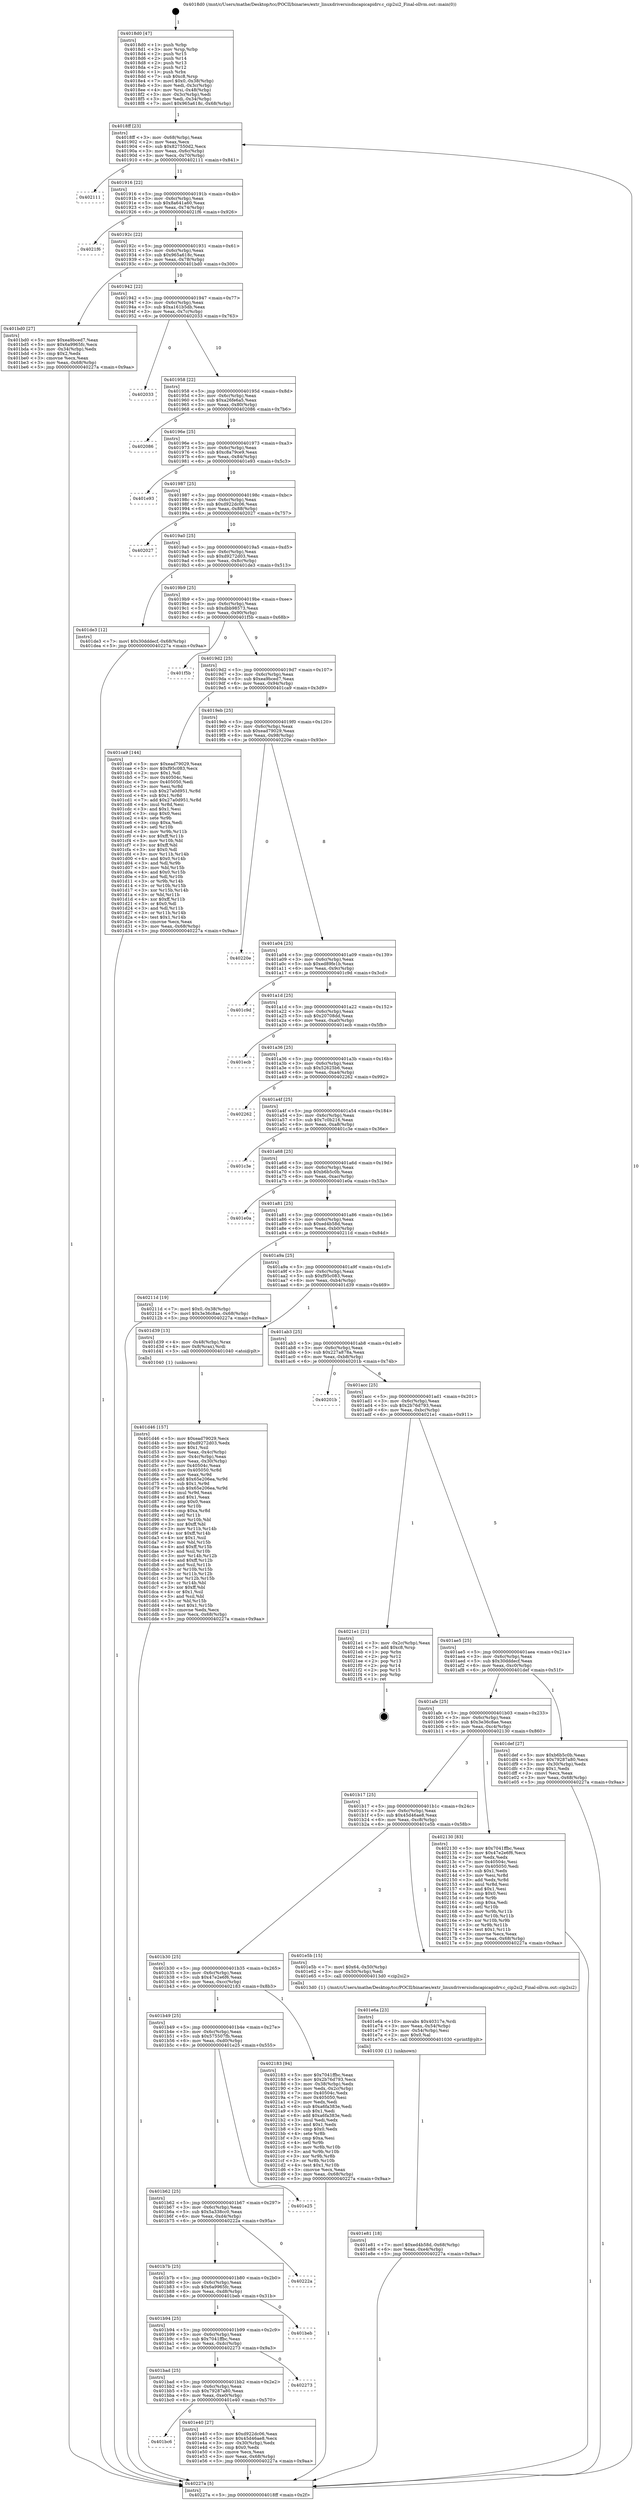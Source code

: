 digraph "0x4018d0" {
  label = "0x4018d0 (/mnt/c/Users/mathe/Desktop/tcc/POCII/binaries/extr_linuxdriversisdncapicapidrv.c_cip2si2_Final-ollvm.out::main(0))"
  labelloc = "t"
  node[shape=record]

  Entry [label="",width=0.3,height=0.3,shape=circle,fillcolor=black,style=filled]
  "0x4018ff" [label="{
     0x4018ff [23]\l
     | [instrs]\l
     &nbsp;&nbsp;0x4018ff \<+3\>: mov -0x68(%rbp),%eax\l
     &nbsp;&nbsp;0x401902 \<+2\>: mov %eax,%ecx\l
     &nbsp;&nbsp;0x401904 \<+6\>: sub $0x827550d2,%ecx\l
     &nbsp;&nbsp;0x40190a \<+3\>: mov %eax,-0x6c(%rbp)\l
     &nbsp;&nbsp;0x40190d \<+3\>: mov %ecx,-0x70(%rbp)\l
     &nbsp;&nbsp;0x401910 \<+6\>: je 0000000000402111 \<main+0x841\>\l
  }"]
  "0x402111" [label="{
     0x402111\l
  }", style=dashed]
  "0x401916" [label="{
     0x401916 [22]\l
     | [instrs]\l
     &nbsp;&nbsp;0x401916 \<+5\>: jmp 000000000040191b \<main+0x4b\>\l
     &nbsp;&nbsp;0x40191b \<+3\>: mov -0x6c(%rbp),%eax\l
     &nbsp;&nbsp;0x40191e \<+5\>: sub $0x8a641a60,%eax\l
     &nbsp;&nbsp;0x401923 \<+3\>: mov %eax,-0x74(%rbp)\l
     &nbsp;&nbsp;0x401926 \<+6\>: je 00000000004021f6 \<main+0x926\>\l
  }"]
  Exit [label="",width=0.3,height=0.3,shape=circle,fillcolor=black,style=filled,peripheries=2]
  "0x4021f6" [label="{
     0x4021f6\l
  }", style=dashed]
  "0x40192c" [label="{
     0x40192c [22]\l
     | [instrs]\l
     &nbsp;&nbsp;0x40192c \<+5\>: jmp 0000000000401931 \<main+0x61\>\l
     &nbsp;&nbsp;0x401931 \<+3\>: mov -0x6c(%rbp),%eax\l
     &nbsp;&nbsp;0x401934 \<+5\>: sub $0x965a618c,%eax\l
     &nbsp;&nbsp;0x401939 \<+3\>: mov %eax,-0x78(%rbp)\l
     &nbsp;&nbsp;0x40193c \<+6\>: je 0000000000401bd0 \<main+0x300\>\l
  }"]
  "0x401e81" [label="{
     0x401e81 [18]\l
     | [instrs]\l
     &nbsp;&nbsp;0x401e81 \<+7\>: movl $0xed4b58d,-0x68(%rbp)\l
     &nbsp;&nbsp;0x401e88 \<+6\>: mov %eax,-0xe4(%rbp)\l
     &nbsp;&nbsp;0x401e8e \<+5\>: jmp 000000000040227a \<main+0x9aa\>\l
  }"]
  "0x401bd0" [label="{
     0x401bd0 [27]\l
     | [instrs]\l
     &nbsp;&nbsp;0x401bd0 \<+5\>: mov $0xea9bced7,%eax\l
     &nbsp;&nbsp;0x401bd5 \<+5\>: mov $0x6a9965fc,%ecx\l
     &nbsp;&nbsp;0x401bda \<+3\>: mov -0x34(%rbp),%edx\l
     &nbsp;&nbsp;0x401bdd \<+3\>: cmp $0x2,%edx\l
     &nbsp;&nbsp;0x401be0 \<+3\>: cmovne %ecx,%eax\l
     &nbsp;&nbsp;0x401be3 \<+3\>: mov %eax,-0x68(%rbp)\l
     &nbsp;&nbsp;0x401be6 \<+5\>: jmp 000000000040227a \<main+0x9aa\>\l
  }"]
  "0x401942" [label="{
     0x401942 [22]\l
     | [instrs]\l
     &nbsp;&nbsp;0x401942 \<+5\>: jmp 0000000000401947 \<main+0x77\>\l
     &nbsp;&nbsp;0x401947 \<+3\>: mov -0x6c(%rbp),%eax\l
     &nbsp;&nbsp;0x40194a \<+5\>: sub $0xa161b5db,%eax\l
     &nbsp;&nbsp;0x40194f \<+3\>: mov %eax,-0x7c(%rbp)\l
     &nbsp;&nbsp;0x401952 \<+6\>: je 0000000000402033 \<main+0x763\>\l
  }"]
  "0x40227a" [label="{
     0x40227a [5]\l
     | [instrs]\l
     &nbsp;&nbsp;0x40227a \<+5\>: jmp 00000000004018ff \<main+0x2f\>\l
  }"]
  "0x4018d0" [label="{
     0x4018d0 [47]\l
     | [instrs]\l
     &nbsp;&nbsp;0x4018d0 \<+1\>: push %rbp\l
     &nbsp;&nbsp;0x4018d1 \<+3\>: mov %rsp,%rbp\l
     &nbsp;&nbsp;0x4018d4 \<+2\>: push %r15\l
     &nbsp;&nbsp;0x4018d6 \<+2\>: push %r14\l
     &nbsp;&nbsp;0x4018d8 \<+2\>: push %r13\l
     &nbsp;&nbsp;0x4018da \<+2\>: push %r12\l
     &nbsp;&nbsp;0x4018dc \<+1\>: push %rbx\l
     &nbsp;&nbsp;0x4018dd \<+7\>: sub $0xc8,%rsp\l
     &nbsp;&nbsp;0x4018e4 \<+7\>: movl $0x0,-0x38(%rbp)\l
     &nbsp;&nbsp;0x4018eb \<+3\>: mov %edi,-0x3c(%rbp)\l
     &nbsp;&nbsp;0x4018ee \<+4\>: mov %rsi,-0x48(%rbp)\l
     &nbsp;&nbsp;0x4018f2 \<+3\>: mov -0x3c(%rbp),%edi\l
     &nbsp;&nbsp;0x4018f5 \<+3\>: mov %edi,-0x34(%rbp)\l
     &nbsp;&nbsp;0x4018f8 \<+7\>: movl $0x965a618c,-0x68(%rbp)\l
  }"]
  "0x401e6a" [label="{
     0x401e6a [23]\l
     | [instrs]\l
     &nbsp;&nbsp;0x401e6a \<+10\>: movabs $0x40317e,%rdi\l
     &nbsp;&nbsp;0x401e74 \<+3\>: mov %eax,-0x54(%rbp)\l
     &nbsp;&nbsp;0x401e77 \<+3\>: mov -0x54(%rbp),%esi\l
     &nbsp;&nbsp;0x401e7a \<+2\>: mov $0x0,%al\l
     &nbsp;&nbsp;0x401e7c \<+5\>: call 0000000000401030 \<printf@plt\>\l
     | [calls]\l
     &nbsp;&nbsp;0x401030 \{1\} (unknown)\l
  }"]
  "0x402033" [label="{
     0x402033\l
  }", style=dashed]
  "0x401958" [label="{
     0x401958 [22]\l
     | [instrs]\l
     &nbsp;&nbsp;0x401958 \<+5\>: jmp 000000000040195d \<main+0x8d\>\l
     &nbsp;&nbsp;0x40195d \<+3\>: mov -0x6c(%rbp),%eax\l
     &nbsp;&nbsp;0x401960 \<+5\>: sub $0xa26fe6a5,%eax\l
     &nbsp;&nbsp;0x401965 \<+3\>: mov %eax,-0x80(%rbp)\l
     &nbsp;&nbsp;0x401968 \<+6\>: je 0000000000402086 \<main+0x7b6\>\l
  }"]
  "0x401bc6" [label="{
     0x401bc6\l
  }", style=dashed]
  "0x402086" [label="{
     0x402086\l
  }", style=dashed]
  "0x40196e" [label="{
     0x40196e [25]\l
     | [instrs]\l
     &nbsp;&nbsp;0x40196e \<+5\>: jmp 0000000000401973 \<main+0xa3\>\l
     &nbsp;&nbsp;0x401973 \<+3\>: mov -0x6c(%rbp),%eax\l
     &nbsp;&nbsp;0x401976 \<+5\>: sub $0xc8a79ce9,%eax\l
     &nbsp;&nbsp;0x40197b \<+6\>: mov %eax,-0x84(%rbp)\l
     &nbsp;&nbsp;0x401981 \<+6\>: je 0000000000401e93 \<main+0x5c3\>\l
  }"]
  "0x401e40" [label="{
     0x401e40 [27]\l
     | [instrs]\l
     &nbsp;&nbsp;0x401e40 \<+5\>: mov $0xd922dc06,%eax\l
     &nbsp;&nbsp;0x401e45 \<+5\>: mov $0x45d46ae8,%ecx\l
     &nbsp;&nbsp;0x401e4a \<+3\>: mov -0x30(%rbp),%edx\l
     &nbsp;&nbsp;0x401e4d \<+3\>: cmp $0x0,%edx\l
     &nbsp;&nbsp;0x401e50 \<+3\>: cmove %ecx,%eax\l
     &nbsp;&nbsp;0x401e53 \<+3\>: mov %eax,-0x68(%rbp)\l
     &nbsp;&nbsp;0x401e56 \<+5\>: jmp 000000000040227a \<main+0x9aa\>\l
  }"]
  "0x401e93" [label="{
     0x401e93\l
  }", style=dashed]
  "0x401987" [label="{
     0x401987 [25]\l
     | [instrs]\l
     &nbsp;&nbsp;0x401987 \<+5\>: jmp 000000000040198c \<main+0xbc\>\l
     &nbsp;&nbsp;0x40198c \<+3\>: mov -0x6c(%rbp),%eax\l
     &nbsp;&nbsp;0x40198f \<+5\>: sub $0xd922dc06,%eax\l
     &nbsp;&nbsp;0x401994 \<+6\>: mov %eax,-0x88(%rbp)\l
     &nbsp;&nbsp;0x40199a \<+6\>: je 0000000000402027 \<main+0x757\>\l
  }"]
  "0x401bad" [label="{
     0x401bad [25]\l
     | [instrs]\l
     &nbsp;&nbsp;0x401bad \<+5\>: jmp 0000000000401bb2 \<main+0x2e2\>\l
     &nbsp;&nbsp;0x401bb2 \<+3\>: mov -0x6c(%rbp),%eax\l
     &nbsp;&nbsp;0x401bb5 \<+5\>: sub $0x79287a80,%eax\l
     &nbsp;&nbsp;0x401bba \<+6\>: mov %eax,-0xe0(%rbp)\l
     &nbsp;&nbsp;0x401bc0 \<+6\>: je 0000000000401e40 \<main+0x570\>\l
  }"]
  "0x402027" [label="{
     0x402027\l
  }", style=dashed]
  "0x4019a0" [label="{
     0x4019a0 [25]\l
     | [instrs]\l
     &nbsp;&nbsp;0x4019a0 \<+5\>: jmp 00000000004019a5 \<main+0xd5\>\l
     &nbsp;&nbsp;0x4019a5 \<+3\>: mov -0x6c(%rbp),%eax\l
     &nbsp;&nbsp;0x4019a8 \<+5\>: sub $0xd9272d03,%eax\l
     &nbsp;&nbsp;0x4019ad \<+6\>: mov %eax,-0x8c(%rbp)\l
     &nbsp;&nbsp;0x4019b3 \<+6\>: je 0000000000401de3 \<main+0x513\>\l
  }"]
  "0x402273" [label="{
     0x402273\l
  }", style=dashed]
  "0x401de3" [label="{
     0x401de3 [12]\l
     | [instrs]\l
     &nbsp;&nbsp;0x401de3 \<+7\>: movl $0x30dddecf,-0x68(%rbp)\l
     &nbsp;&nbsp;0x401dea \<+5\>: jmp 000000000040227a \<main+0x9aa\>\l
  }"]
  "0x4019b9" [label="{
     0x4019b9 [25]\l
     | [instrs]\l
     &nbsp;&nbsp;0x4019b9 \<+5\>: jmp 00000000004019be \<main+0xee\>\l
     &nbsp;&nbsp;0x4019be \<+3\>: mov -0x6c(%rbp),%eax\l
     &nbsp;&nbsp;0x4019c1 \<+5\>: sub $0xdbb98573,%eax\l
     &nbsp;&nbsp;0x4019c6 \<+6\>: mov %eax,-0x90(%rbp)\l
     &nbsp;&nbsp;0x4019cc \<+6\>: je 0000000000401f5b \<main+0x68b\>\l
  }"]
  "0x401b94" [label="{
     0x401b94 [25]\l
     | [instrs]\l
     &nbsp;&nbsp;0x401b94 \<+5\>: jmp 0000000000401b99 \<main+0x2c9\>\l
     &nbsp;&nbsp;0x401b99 \<+3\>: mov -0x6c(%rbp),%eax\l
     &nbsp;&nbsp;0x401b9c \<+5\>: sub $0x7041ffbc,%eax\l
     &nbsp;&nbsp;0x401ba1 \<+6\>: mov %eax,-0xdc(%rbp)\l
     &nbsp;&nbsp;0x401ba7 \<+6\>: je 0000000000402273 \<main+0x9a3\>\l
  }"]
  "0x401f5b" [label="{
     0x401f5b\l
  }", style=dashed]
  "0x4019d2" [label="{
     0x4019d2 [25]\l
     | [instrs]\l
     &nbsp;&nbsp;0x4019d2 \<+5\>: jmp 00000000004019d7 \<main+0x107\>\l
     &nbsp;&nbsp;0x4019d7 \<+3\>: mov -0x6c(%rbp),%eax\l
     &nbsp;&nbsp;0x4019da \<+5\>: sub $0xea9bced7,%eax\l
     &nbsp;&nbsp;0x4019df \<+6\>: mov %eax,-0x94(%rbp)\l
     &nbsp;&nbsp;0x4019e5 \<+6\>: je 0000000000401ca9 \<main+0x3d9\>\l
  }"]
  "0x401beb" [label="{
     0x401beb\l
  }", style=dashed]
  "0x401ca9" [label="{
     0x401ca9 [144]\l
     | [instrs]\l
     &nbsp;&nbsp;0x401ca9 \<+5\>: mov $0xead79029,%eax\l
     &nbsp;&nbsp;0x401cae \<+5\>: mov $0xf95c083,%ecx\l
     &nbsp;&nbsp;0x401cb3 \<+2\>: mov $0x1,%dl\l
     &nbsp;&nbsp;0x401cb5 \<+7\>: mov 0x40504c,%esi\l
     &nbsp;&nbsp;0x401cbc \<+7\>: mov 0x405050,%edi\l
     &nbsp;&nbsp;0x401cc3 \<+3\>: mov %esi,%r8d\l
     &nbsp;&nbsp;0x401cc6 \<+7\>: sub $0x27a0d951,%r8d\l
     &nbsp;&nbsp;0x401ccd \<+4\>: sub $0x1,%r8d\l
     &nbsp;&nbsp;0x401cd1 \<+7\>: add $0x27a0d951,%r8d\l
     &nbsp;&nbsp;0x401cd8 \<+4\>: imul %r8d,%esi\l
     &nbsp;&nbsp;0x401cdc \<+3\>: and $0x1,%esi\l
     &nbsp;&nbsp;0x401cdf \<+3\>: cmp $0x0,%esi\l
     &nbsp;&nbsp;0x401ce2 \<+4\>: sete %r9b\l
     &nbsp;&nbsp;0x401ce6 \<+3\>: cmp $0xa,%edi\l
     &nbsp;&nbsp;0x401ce9 \<+4\>: setl %r10b\l
     &nbsp;&nbsp;0x401ced \<+3\>: mov %r9b,%r11b\l
     &nbsp;&nbsp;0x401cf0 \<+4\>: xor $0xff,%r11b\l
     &nbsp;&nbsp;0x401cf4 \<+3\>: mov %r10b,%bl\l
     &nbsp;&nbsp;0x401cf7 \<+3\>: xor $0xff,%bl\l
     &nbsp;&nbsp;0x401cfa \<+3\>: xor $0x0,%dl\l
     &nbsp;&nbsp;0x401cfd \<+3\>: mov %r11b,%r14b\l
     &nbsp;&nbsp;0x401d00 \<+4\>: and $0x0,%r14b\l
     &nbsp;&nbsp;0x401d04 \<+3\>: and %dl,%r9b\l
     &nbsp;&nbsp;0x401d07 \<+3\>: mov %bl,%r15b\l
     &nbsp;&nbsp;0x401d0a \<+4\>: and $0x0,%r15b\l
     &nbsp;&nbsp;0x401d0e \<+3\>: and %dl,%r10b\l
     &nbsp;&nbsp;0x401d11 \<+3\>: or %r9b,%r14b\l
     &nbsp;&nbsp;0x401d14 \<+3\>: or %r10b,%r15b\l
     &nbsp;&nbsp;0x401d17 \<+3\>: xor %r15b,%r14b\l
     &nbsp;&nbsp;0x401d1a \<+3\>: or %bl,%r11b\l
     &nbsp;&nbsp;0x401d1d \<+4\>: xor $0xff,%r11b\l
     &nbsp;&nbsp;0x401d21 \<+3\>: or $0x0,%dl\l
     &nbsp;&nbsp;0x401d24 \<+3\>: and %dl,%r11b\l
     &nbsp;&nbsp;0x401d27 \<+3\>: or %r11b,%r14b\l
     &nbsp;&nbsp;0x401d2a \<+4\>: test $0x1,%r14b\l
     &nbsp;&nbsp;0x401d2e \<+3\>: cmovne %ecx,%eax\l
     &nbsp;&nbsp;0x401d31 \<+3\>: mov %eax,-0x68(%rbp)\l
     &nbsp;&nbsp;0x401d34 \<+5\>: jmp 000000000040227a \<main+0x9aa\>\l
  }"]
  "0x4019eb" [label="{
     0x4019eb [25]\l
     | [instrs]\l
     &nbsp;&nbsp;0x4019eb \<+5\>: jmp 00000000004019f0 \<main+0x120\>\l
     &nbsp;&nbsp;0x4019f0 \<+3\>: mov -0x6c(%rbp),%eax\l
     &nbsp;&nbsp;0x4019f3 \<+5\>: sub $0xead79029,%eax\l
     &nbsp;&nbsp;0x4019f8 \<+6\>: mov %eax,-0x98(%rbp)\l
     &nbsp;&nbsp;0x4019fe \<+6\>: je 000000000040220e \<main+0x93e\>\l
  }"]
  "0x401b7b" [label="{
     0x401b7b [25]\l
     | [instrs]\l
     &nbsp;&nbsp;0x401b7b \<+5\>: jmp 0000000000401b80 \<main+0x2b0\>\l
     &nbsp;&nbsp;0x401b80 \<+3\>: mov -0x6c(%rbp),%eax\l
     &nbsp;&nbsp;0x401b83 \<+5\>: sub $0x6a9965fc,%eax\l
     &nbsp;&nbsp;0x401b88 \<+6\>: mov %eax,-0xd8(%rbp)\l
     &nbsp;&nbsp;0x401b8e \<+6\>: je 0000000000401beb \<main+0x31b\>\l
  }"]
  "0x40220e" [label="{
     0x40220e\l
  }", style=dashed]
  "0x401a04" [label="{
     0x401a04 [25]\l
     | [instrs]\l
     &nbsp;&nbsp;0x401a04 \<+5\>: jmp 0000000000401a09 \<main+0x139\>\l
     &nbsp;&nbsp;0x401a09 \<+3\>: mov -0x6c(%rbp),%eax\l
     &nbsp;&nbsp;0x401a0c \<+5\>: sub $0xed89fe1b,%eax\l
     &nbsp;&nbsp;0x401a11 \<+6\>: mov %eax,-0x9c(%rbp)\l
     &nbsp;&nbsp;0x401a17 \<+6\>: je 0000000000401c9d \<main+0x3cd\>\l
  }"]
  "0x40222a" [label="{
     0x40222a\l
  }", style=dashed]
  "0x401c9d" [label="{
     0x401c9d\l
  }", style=dashed]
  "0x401a1d" [label="{
     0x401a1d [25]\l
     | [instrs]\l
     &nbsp;&nbsp;0x401a1d \<+5\>: jmp 0000000000401a22 \<main+0x152\>\l
     &nbsp;&nbsp;0x401a22 \<+3\>: mov -0x6c(%rbp),%eax\l
     &nbsp;&nbsp;0x401a25 \<+5\>: sub $0x20708dd,%eax\l
     &nbsp;&nbsp;0x401a2a \<+6\>: mov %eax,-0xa0(%rbp)\l
     &nbsp;&nbsp;0x401a30 \<+6\>: je 0000000000401ecb \<main+0x5fb\>\l
  }"]
  "0x401b62" [label="{
     0x401b62 [25]\l
     | [instrs]\l
     &nbsp;&nbsp;0x401b62 \<+5\>: jmp 0000000000401b67 \<main+0x297\>\l
     &nbsp;&nbsp;0x401b67 \<+3\>: mov -0x6c(%rbp),%eax\l
     &nbsp;&nbsp;0x401b6a \<+5\>: sub $0x5a338cc0,%eax\l
     &nbsp;&nbsp;0x401b6f \<+6\>: mov %eax,-0xd4(%rbp)\l
     &nbsp;&nbsp;0x401b75 \<+6\>: je 000000000040222a \<main+0x95a\>\l
  }"]
  "0x401ecb" [label="{
     0x401ecb\l
  }", style=dashed]
  "0x401a36" [label="{
     0x401a36 [25]\l
     | [instrs]\l
     &nbsp;&nbsp;0x401a36 \<+5\>: jmp 0000000000401a3b \<main+0x16b\>\l
     &nbsp;&nbsp;0x401a3b \<+3\>: mov -0x6c(%rbp),%eax\l
     &nbsp;&nbsp;0x401a3e \<+5\>: sub $0x52625b6,%eax\l
     &nbsp;&nbsp;0x401a43 \<+6\>: mov %eax,-0xa4(%rbp)\l
     &nbsp;&nbsp;0x401a49 \<+6\>: je 0000000000402262 \<main+0x992\>\l
  }"]
  "0x401e25" [label="{
     0x401e25\l
  }", style=dashed]
  "0x402262" [label="{
     0x402262\l
  }", style=dashed]
  "0x401a4f" [label="{
     0x401a4f [25]\l
     | [instrs]\l
     &nbsp;&nbsp;0x401a4f \<+5\>: jmp 0000000000401a54 \<main+0x184\>\l
     &nbsp;&nbsp;0x401a54 \<+3\>: mov -0x6c(%rbp),%eax\l
     &nbsp;&nbsp;0x401a57 \<+5\>: sub $0x7c0b216,%eax\l
     &nbsp;&nbsp;0x401a5c \<+6\>: mov %eax,-0xa8(%rbp)\l
     &nbsp;&nbsp;0x401a62 \<+6\>: je 0000000000401c3e \<main+0x36e\>\l
  }"]
  "0x401b49" [label="{
     0x401b49 [25]\l
     | [instrs]\l
     &nbsp;&nbsp;0x401b49 \<+5\>: jmp 0000000000401b4e \<main+0x27e\>\l
     &nbsp;&nbsp;0x401b4e \<+3\>: mov -0x6c(%rbp),%eax\l
     &nbsp;&nbsp;0x401b51 \<+5\>: sub $0x575507fb,%eax\l
     &nbsp;&nbsp;0x401b56 \<+6\>: mov %eax,-0xd0(%rbp)\l
     &nbsp;&nbsp;0x401b5c \<+6\>: je 0000000000401e25 \<main+0x555\>\l
  }"]
  "0x401c3e" [label="{
     0x401c3e\l
  }", style=dashed]
  "0x401a68" [label="{
     0x401a68 [25]\l
     | [instrs]\l
     &nbsp;&nbsp;0x401a68 \<+5\>: jmp 0000000000401a6d \<main+0x19d\>\l
     &nbsp;&nbsp;0x401a6d \<+3\>: mov -0x6c(%rbp),%eax\l
     &nbsp;&nbsp;0x401a70 \<+5\>: sub $0xb6b5c0b,%eax\l
     &nbsp;&nbsp;0x401a75 \<+6\>: mov %eax,-0xac(%rbp)\l
     &nbsp;&nbsp;0x401a7b \<+6\>: je 0000000000401e0a \<main+0x53a\>\l
  }"]
  "0x402183" [label="{
     0x402183 [94]\l
     | [instrs]\l
     &nbsp;&nbsp;0x402183 \<+5\>: mov $0x7041ffbc,%eax\l
     &nbsp;&nbsp;0x402188 \<+5\>: mov $0x2b76d793,%ecx\l
     &nbsp;&nbsp;0x40218d \<+3\>: mov -0x38(%rbp),%edx\l
     &nbsp;&nbsp;0x402190 \<+3\>: mov %edx,-0x2c(%rbp)\l
     &nbsp;&nbsp;0x402193 \<+7\>: mov 0x40504c,%edx\l
     &nbsp;&nbsp;0x40219a \<+7\>: mov 0x405050,%esi\l
     &nbsp;&nbsp;0x4021a1 \<+2\>: mov %edx,%edi\l
     &nbsp;&nbsp;0x4021a3 \<+6\>: sub $0xa6fa383e,%edi\l
     &nbsp;&nbsp;0x4021a9 \<+3\>: sub $0x1,%edi\l
     &nbsp;&nbsp;0x4021ac \<+6\>: add $0xa6fa383e,%edi\l
     &nbsp;&nbsp;0x4021b2 \<+3\>: imul %edi,%edx\l
     &nbsp;&nbsp;0x4021b5 \<+3\>: and $0x1,%edx\l
     &nbsp;&nbsp;0x4021b8 \<+3\>: cmp $0x0,%edx\l
     &nbsp;&nbsp;0x4021bb \<+4\>: sete %r8b\l
     &nbsp;&nbsp;0x4021bf \<+3\>: cmp $0xa,%esi\l
     &nbsp;&nbsp;0x4021c2 \<+4\>: setl %r9b\l
     &nbsp;&nbsp;0x4021c6 \<+3\>: mov %r8b,%r10b\l
     &nbsp;&nbsp;0x4021c9 \<+3\>: and %r9b,%r10b\l
     &nbsp;&nbsp;0x4021cc \<+3\>: xor %r9b,%r8b\l
     &nbsp;&nbsp;0x4021cf \<+3\>: or %r8b,%r10b\l
     &nbsp;&nbsp;0x4021d2 \<+4\>: test $0x1,%r10b\l
     &nbsp;&nbsp;0x4021d6 \<+3\>: cmovne %ecx,%eax\l
     &nbsp;&nbsp;0x4021d9 \<+3\>: mov %eax,-0x68(%rbp)\l
     &nbsp;&nbsp;0x4021dc \<+5\>: jmp 000000000040227a \<main+0x9aa\>\l
  }"]
  "0x401e0a" [label="{
     0x401e0a\l
  }", style=dashed]
  "0x401a81" [label="{
     0x401a81 [25]\l
     | [instrs]\l
     &nbsp;&nbsp;0x401a81 \<+5\>: jmp 0000000000401a86 \<main+0x1b6\>\l
     &nbsp;&nbsp;0x401a86 \<+3\>: mov -0x6c(%rbp),%eax\l
     &nbsp;&nbsp;0x401a89 \<+5\>: sub $0xed4b58d,%eax\l
     &nbsp;&nbsp;0x401a8e \<+6\>: mov %eax,-0xb0(%rbp)\l
     &nbsp;&nbsp;0x401a94 \<+6\>: je 000000000040211d \<main+0x84d\>\l
  }"]
  "0x401b30" [label="{
     0x401b30 [25]\l
     | [instrs]\l
     &nbsp;&nbsp;0x401b30 \<+5\>: jmp 0000000000401b35 \<main+0x265\>\l
     &nbsp;&nbsp;0x401b35 \<+3\>: mov -0x6c(%rbp),%eax\l
     &nbsp;&nbsp;0x401b38 \<+5\>: sub $0x47e2e6f6,%eax\l
     &nbsp;&nbsp;0x401b3d \<+6\>: mov %eax,-0xcc(%rbp)\l
     &nbsp;&nbsp;0x401b43 \<+6\>: je 0000000000402183 \<main+0x8b3\>\l
  }"]
  "0x40211d" [label="{
     0x40211d [19]\l
     | [instrs]\l
     &nbsp;&nbsp;0x40211d \<+7\>: movl $0x0,-0x38(%rbp)\l
     &nbsp;&nbsp;0x402124 \<+7\>: movl $0x3e36c8ae,-0x68(%rbp)\l
     &nbsp;&nbsp;0x40212b \<+5\>: jmp 000000000040227a \<main+0x9aa\>\l
  }"]
  "0x401a9a" [label="{
     0x401a9a [25]\l
     | [instrs]\l
     &nbsp;&nbsp;0x401a9a \<+5\>: jmp 0000000000401a9f \<main+0x1cf\>\l
     &nbsp;&nbsp;0x401a9f \<+3\>: mov -0x6c(%rbp),%eax\l
     &nbsp;&nbsp;0x401aa2 \<+5\>: sub $0xf95c083,%eax\l
     &nbsp;&nbsp;0x401aa7 \<+6\>: mov %eax,-0xb4(%rbp)\l
     &nbsp;&nbsp;0x401aad \<+6\>: je 0000000000401d39 \<main+0x469\>\l
  }"]
  "0x401e5b" [label="{
     0x401e5b [15]\l
     | [instrs]\l
     &nbsp;&nbsp;0x401e5b \<+7\>: movl $0x64,-0x50(%rbp)\l
     &nbsp;&nbsp;0x401e62 \<+3\>: mov -0x50(%rbp),%edi\l
     &nbsp;&nbsp;0x401e65 \<+5\>: call 00000000004013d0 \<cip2si2\>\l
     | [calls]\l
     &nbsp;&nbsp;0x4013d0 \{1\} (/mnt/c/Users/mathe/Desktop/tcc/POCII/binaries/extr_linuxdriversisdncapicapidrv.c_cip2si2_Final-ollvm.out::cip2si2)\l
  }"]
  "0x401d39" [label="{
     0x401d39 [13]\l
     | [instrs]\l
     &nbsp;&nbsp;0x401d39 \<+4\>: mov -0x48(%rbp),%rax\l
     &nbsp;&nbsp;0x401d3d \<+4\>: mov 0x8(%rax),%rdi\l
     &nbsp;&nbsp;0x401d41 \<+5\>: call 0000000000401040 \<atoi@plt\>\l
     | [calls]\l
     &nbsp;&nbsp;0x401040 \{1\} (unknown)\l
  }"]
  "0x401ab3" [label="{
     0x401ab3 [25]\l
     | [instrs]\l
     &nbsp;&nbsp;0x401ab3 \<+5\>: jmp 0000000000401ab8 \<main+0x1e8\>\l
     &nbsp;&nbsp;0x401ab8 \<+3\>: mov -0x6c(%rbp),%eax\l
     &nbsp;&nbsp;0x401abb \<+5\>: sub $0x227a878a,%eax\l
     &nbsp;&nbsp;0x401ac0 \<+6\>: mov %eax,-0xb8(%rbp)\l
     &nbsp;&nbsp;0x401ac6 \<+6\>: je 000000000040201b \<main+0x74b\>\l
  }"]
  "0x401d46" [label="{
     0x401d46 [157]\l
     | [instrs]\l
     &nbsp;&nbsp;0x401d46 \<+5\>: mov $0xead79029,%ecx\l
     &nbsp;&nbsp;0x401d4b \<+5\>: mov $0xd9272d03,%edx\l
     &nbsp;&nbsp;0x401d50 \<+3\>: mov $0x1,%sil\l
     &nbsp;&nbsp;0x401d53 \<+3\>: mov %eax,-0x4c(%rbp)\l
     &nbsp;&nbsp;0x401d56 \<+3\>: mov -0x4c(%rbp),%eax\l
     &nbsp;&nbsp;0x401d59 \<+3\>: mov %eax,-0x30(%rbp)\l
     &nbsp;&nbsp;0x401d5c \<+7\>: mov 0x40504c,%eax\l
     &nbsp;&nbsp;0x401d63 \<+8\>: mov 0x405050,%r8d\l
     &nbsp;&nbsp;0x401d6b \<+3\>: mov %eax,%r9d\l
     &nbsp;&nbsp;0x401d6e \<+7\>: add $0x65e206ea,%r9d\l
     &nbsp;&nbsp;0x401d75 \<+4\>: sub $0x1,%r9d\l
     &nbsp;&nbsp;0x401d79 \<+7\>: sub $0x65e206ea,%r9d\l
     &nbsp;&nbsp;0x401d80 \<+4\>: imul %r9d,%eax\l
     &nbsp;&nbsp;0x401d84 \<+3\>: and $0x1,%eax\l
     &nbsp;&nbsp;0x401d87 \<+3\>: cmp $0x0,%eax\l
     &nbsp;&nbsp;0x401d8a \<+4\>: sete %r10b\l
     &nbsp;&nbsp;0x401d8e \<+4\>: cmp $0xa,%r8d\l
     &nbsp;&nbsp;0x401d92 \<+4\>: setl %r11b\l
     &nbsp;&nbsp;0x401d96 \<+3\>: mov %r10b,%bl\l
     &nbsp;&nbsp;0x401d99 \<+3\>: xor $0xff,%bl\l
     &nbsp;&nbsp;0x401d9c \<+3\>: mov %r11b,%r14b\l
     &nbsp;&nbsp;0x401d9f \<+4\>: xor $0xff,%r14b\l
     &nbsp;&nbsp;0x401da3 \<+4\>: xor $0x1,%sil\l
     &nbsp;&nbsp;0x401da7 \<+3\>: mov %bl,%r15b\l
     &nbsp;&nbsp;0x401daa \<+4\>: and $0xff,%r15b\l
     &nbsp;&nbsp;0x401dae \<+3\>: and %sil,%r10b\l
     &nbsp;&nbsp;0x401db1 \<+3\>: mov %r14b,%r12b\l
     &nbsp;&nbsp;0x401db4 \<+4\>: and $0xff,%r12b\l
     &nbsp;&nbsp;0x401db8 \<+3\>: and %sil,%r11b\l
     &nbsp;&nbsp;0x401dbb \<+3\>: or %r10b,%r15b\l
     &nbsp;&nbsp;0x401dbe \<+3\>: or %r11b,%r12b\l
     &nbsp;&nbsp;0x401dc1 \<+3\>: xor %r12b,%r15b\l
     &nbsp;&nbsp;0x401dc4 \<+3\>: or %r14b,%bl\l
     &nbsp;&nbsp;0x401dc7 \<+3\>: xor $0xff,%bl\l
     &nbsp;&nbsp;0x401dca \<+4\>: or $0x1,%sil\l
     &nbsp;&nbsp;0x401dce \<+3\>: and %sil,%bl\l
     &nbsp;&nbsp;0x401dd1 \<+3\>: or %bl,%r15b\l
     &nbsp;&nbsp;0x401dd4 \<+4\>: test $0x1,%r15b\l
     &nbsp;&nbsp;0x401dd8 \<+3\>: cmovne %edx,%ecx\l
     &nbsp;&nbsp;0x401ddb \<+3\>: mov %ecx,-0x68(%rbp)\l
     &nbsp;&nbsp;0x401dde \<+5\>: jmp 000000000040227a \<main+0x9aa\>\l
  }"]
  "0x401b17" [label="{
     0x401b17 [25]\l
     | [instrs]\l
     &nbsp;&nbsp;0x401b17 \<+5\>: jmp 0000000000401b1c \<main+0x24c\>\l
     &nbsp;&nbsp;0x401b1c \<+3\>: mov -0x6c(%rbp),%eax\l
     &nbsp;&nbsp;0x401b1f \<+5\>: sub $0x45d46ae8,%eax\l
     &nbsp;&nbsp;0x401b24 \<+6\>: mov %eax,-0xc8(%rbp)\l
     &nbsp;&nbsp;0x401b2a \<+6\>: je 0000000000401e5b \<main+0x58b\>\l
  }"]
  "0x40201b" [label="{
     0x40201b\l
  }", style=dashed]
  "0x401acc" [label="{
     0x401acc [25]\l
     | [instrs]\l
     &nbsp;&nbsp;0x401acc \<+5\>: jmp 0000000000401ad1 \<main+0x201\>\l
     &nbsp;&nbsp;0x401ad1 \<+3\>: mov -0x6c(%rbp),%eax\l
     &nbsp;&nbsp;0x401ad4 \<+5\>: sub $0x2b76d793,%eax\l
     &nbsp;&nbsp;0x401ad9 \<+6\>: mov %eax,-0xbc(%rbp)\l
     &nbsp;&nbsp;0x401adf \<+6\>: je 00000000004021e1 \<main+0x911\>\l
  }"]
  "0x402130" [label="{
     0x402130 [83]\l
     | [instrs]\l
     &nbsp;&nbsp;0x402130 \<+5\>: mov $0x7041ffbc,%eax\l
     &nbsp;&nbsp;0x402135 \<+5\>: mov $0x47e2e6f6,%ecx\l
     &nbsp;&nbsp;0x40213a \<+2\>: xor %edx,%edx\l
     &nbsp;&nbsp;0x40213c \<+7\>: mov 0x40504c,%esi\l
     &nbsp;&nbsp;0x402143 \<+7\>: mov 0x405050,%edi\l
     &nbsp;&nbsp;0x40214a \<+3\>: sub $0x1,%edx\l
     &nbsp;&nbsp;0x40214d \<+3\>: mov %esi,%r8d\l
     &nbsp;&nbsp;0x402150 \<+3\>: add %edx,%r8d\l
     &nbsp;&nbsp;0x402153 \<+4\>: imul %r8d,%esi\l
     &nbsp;&nbsp;0x402157 \<+3\>: and $0x1,%esi\l
     &nbsp;&nbsp;0x40215a \<+3\>: cmp $0x0,%esi\l
     &nbsp;&nbsp;0x40215d \<+4\>: sete %r9b\l
     &nbsp;&nbsp;0x402161 \<+3\>: cmp $0xa,%edi\l
     &nbsp;&nbsp;0x402164 \<+4\>: setl %r10b\l
     &nbsp;&nbsp;0x402168 \<+3\>: mov %r9b,%r11b\l
     &nbsp;&nbsp;0x40216b \<+3\>: and %r10b,%r11b\l
     &nbsp;&nbsp;0x40216e \<+3\>: xor %r10b,%r9b\l
     &nbsp;&nbsp;0x402171 \<+3\>: or %r9b,%r11b\l
     &nbsp;&nbsp;0x402174 \<+4\>: test $0x1,%r11b\l
     &nbsp;&nbsp;0x402178 \<+3\>: cmovne %ecx,%eax\l
     &nbsp;&nbsp;0x40217b \<+3\>: mov %eax,-0x68(%rbp)\l
     &nbsp;&nbsp;0x40217e \<+5\>: jmp 000000000040227a \<main+0x9aa\>\l
  }"]
  "0x4021e1" [label="{
     0x4021e1 [21]\l
     | [instrs]\l
     &nbsp;&nbsp;0x4021e1 \<+3\>: mov -0x2c(%rbp),%eax\l
     &nbsp;&nbsp;0x4021e4 \<+7\>: add $0xc8,%rsp\l
     &nbsp;&nbsp;0x4021eb \<+1\>: pop %rbx\l
     &nbsp;&nbsp;0x4021ec \<+2\>: pop %r12\l
     &nbsp;&nbsp;0x4021ee \<+2\>: pop %r13\l
     &nbsp;&nbsp;0x4021f0 \<+2\>: pop %r14\l
     &nbsp;&nbsp;0x4021f2 \<+2\>: pop %r15\l
     &nbsp;&nbsp;0x4021f4 \<+1\>: pop %rbp\l
     &nbsp;&nbsp;0x4021f5 \<+1\>: ret\l
  }"]
  "0x401ae5" [label="{
     0x401ae5 [25]\l
     | [instrs]\l
     &nbsp;&nbsp;0x401ae5 \<+5\>: jmp 0000000000401aea \<main+0x21a\>\l
     &nbsp;&nbsp;0x401aea \<+3\>: mov -0x6c(%rbp),%eax\l
     &nbsp;&nbsp;0x401aed \<+5\>: sub $0x30dddecf,%eax\l
     &nbsp;&nbsp;0x401af2 \<+6\>: mov %eax,-0xc0(%rbp)\l
     &nbsp;&nbsp;0x401af8 \<+6\>: je 0000000000401def \<main+0x51f\>\l
  }"]
  "0x401afe" [label="{
     0x401afe [25]\l
     | [instrs]\l
     &nbsp;&nbsp;0x401afe \<+5\>: jmp 0000000000401b03 \<main+0x233\>\l
     &nbsp;&nbsp;0x401b03 \<+3\>: mov -0x6c(%rbp),%eax\l
     &nbsp;&nbsp;0x401b06 \<+5\>: sub $0x3e36c8ae,%eax\l
     &nbsp;&nbsp;0x401b0b \<+6\>: mov %eax,-0xc4(%rbp)\l
     &nbsp;&nbsp;0x401b11 \<+6\>: je 0000000000402130 \<main+0x860\>\l
  }"]
  "0x401def" [label="{
     0x401def [27]\l
     | [instrs]\l
     &nbsp;&nbsp;0x401def \<+5\>: mov $0xb6b5c0b,%eax\l
     &nbsp;&nbsp;0x401df4 \<+5\>: mov $0x79287a80,%ecx\l
     &nbsp;&nbsp;0x401df9 \<+3\>: mov -0x30(%rbp),%edx\l
     &nbsp;&nbsp;0x401dfc \<+3\>: cmp $0x1,%edx\l
     &nbsp;&nbsp;0x401dff \<+3\>: cmovl %ecx,%eax\l
     &nbsp;&nbsp;0x401e02 \<+3\>: mov %eax,-0x68(%rbp)\l
     &nbsp;&nbsp;0x401e05 \<+5\>: jmp 000000000040227a \<main+0x9aa\>\l
  }"]
  Entry -> "0x4018d0" [label=" 1"]
  "0x4018ff" -> "0x402111" [label=" 0"]
  "0x4018ff" -> "0x401916" [label=" 11"]
  "0x4021e1" -> Exit [label=" 1"]
  "0x401916" -> "0x4021f6" [label=" 0"]
  "0x401916" -> "0x40192c" [label=" 11"]
  "0x402183" -> "0x40227a" [label=" 1"]
  "0x40192c" -> "0x401bd0" [label=" 1"]
  "0x40192c" -> "0x401942" [label=" 10"]
  "0x401bd0" -> "0x40227a" [label=" 1"]
  "0x4018d0" -> "0x4018ff" [label=" 1"]
  "0x40227a" -> "0x4018ff" [label=" 10"]
  "0x402130" -> "0x40227a" [label=" 1"]
  "0x401942" -> "0x402033" [label=" 0"]
  "0x401942" -> "0x401958" [label=" 10"]
  "0x40211d" -> "0x40227a" [label=" 1"]
  "0x401958" -> "0x402086" [label=" 0"]
  "0x401958" -> "0x40196e" [label=" 10"]
  "0x401e81" -> "0x40227a" [label=" 1"]
  "0x40196e" -> "0x401e93" [label=" 0"]
  "0x40196e" -> "0x401987" [label=" 10"]
  "0x401e6a" -> "0x401e81" [label=" 1"]
  "0x401987" -> "0x402027" [label=" 0"]
  "0x401987" -> "0x4019a0" [label=" 10"]
  "0x401e40" -> "0x40227a" [label=" 1"]
  "0x4019a0" -> "0x401de3" [label=" 1"]
  "0x4019a0" -> "0x4019b9" [label=" 9"]
  "0x401bad" -> "0x401bc6" [label=" 0"]
  "0x4019b9" -> "0x401f5b" [label=" 0"]
  "0x4019b9" -> "0x4019d2" [label=" 9"]
  "0x401e5b" -> "0x401e6a" [label=" 1"]
  "0x4019d2" -> "0x401ca9" [label=" 1"]
  "0x4019d2" -> "0x4019eb" [label=" 8"]
  "0x401ca9" -> "0x40227a" [label=" 1"]
  "0x401b94" -> "0x401bad" [label=" 1"]
  "0x4019eb" -> "0x40220e" [label=" 0"]
  "0x4019eb" -> "0x401a04" [label=" 8"]
  "0x401bad" -> "0x401e40" [label=" 1"]
  "0x401a04" -> "0x401c9d" [label=" 0"]
  "0x401a04" -> "0x401a1d" [label=" 8"]
  "0x401b7b" -> "0x401b94" [label=" 1"]
  "0x401a1d" -> "0x401ecb" [label=" 0"]
  "0x401a1d" -> "0x401a36" [label=" 8"]
  "0x401b94" -> "0x402273" [label=" 0"]
  "0x401a36" -> "0x402262" [label=" 0"]
  "0x401a36" -> "0x401a4f" [label=" 8"]
  "0x401b62" -> "0x401b7b" [label=" 1"]
  "0x401a4f" -> "0x401c3e" [label=" 0"]
  "0x401a4f" -> "0x401a68" [label=" 8"]
  "0x401b7b" -> "0x401beb" [label=" 0"]
  "0x401a68" -> "0x401e0a" [label=" 0"]
  "0x401a68" -> "0x401a81" [label=" 8"]
  "0x401b49" -> "0x401b62" [label=" 1"]
  "0x401a81" -> "0x40211d" [label=" 1"]
  "0x401a81" -> "0x401a9a" [label=" 7"]
  "0x401b62" -> "0x40222a" [label=" 0"]
  "0x401a9a" -> "0x401d39" [label=" 1"]
  "0x401a9a" -> "0x401ab3" [label=" 6"]
  "0x401d39" -> "0x401d46" [label=" 1"]
  "0x401d46" -> "0x40227a" [label=" 1"]
  "0x401de3" -> "0x40227a" [label=" 1"]
  "0x401b30" -> "0x401b49" [label=" 1"]
  "0x401ab3" -> "0x40201b" [label=" 0"]
  "0x401ab3" -> "0x401acc" [label=" 6"]
  "0x401b49" -> "0x401e25" [label=" 0"]
  "0x401acc" -> "0x4021e1" [label=" 1"]
  "0x401acc" -> "0x401ae5" [label=" 5"]
  "0x401b17" -> "0x401b30" [label=" 2"]
  "0x401ae5" -> "0x401def" [label=" 1"]
  "0x401ae5" -> "0x401afe" [label=" 4"]
  "0x401def" -> "0x40227a" [label=" 1"]
  "0x401b17" -> "0x401e5b" [label=" 1"]
  "0x401afe" -> "0x402130" [label=" 1"]
  "0x401afe" -> "0x401b17" [label=" 3"]
  "0x401b30" -> "0x402183" [label=" 1"]
}
